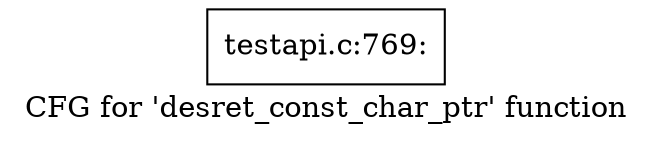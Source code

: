 digraph "CFG for 'desret_const_char_ptr' function" {
	label="CFG for 'desret_const_char_ptr' function";

	Node0x44196a0 [shape=record,label="{testapi.c:769:}"];
}
